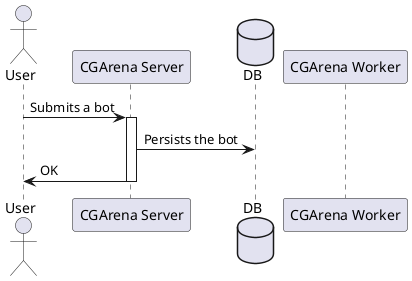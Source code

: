 @startuml submitting-a-bot

actor User
participant "CGArena Server" as Server
database DB
participant "CGArena Worker" as Worker

User -> Server ++ : Submits a bot
Server -> DB : Persists the bot
Server -> User -- : OK

@enduml